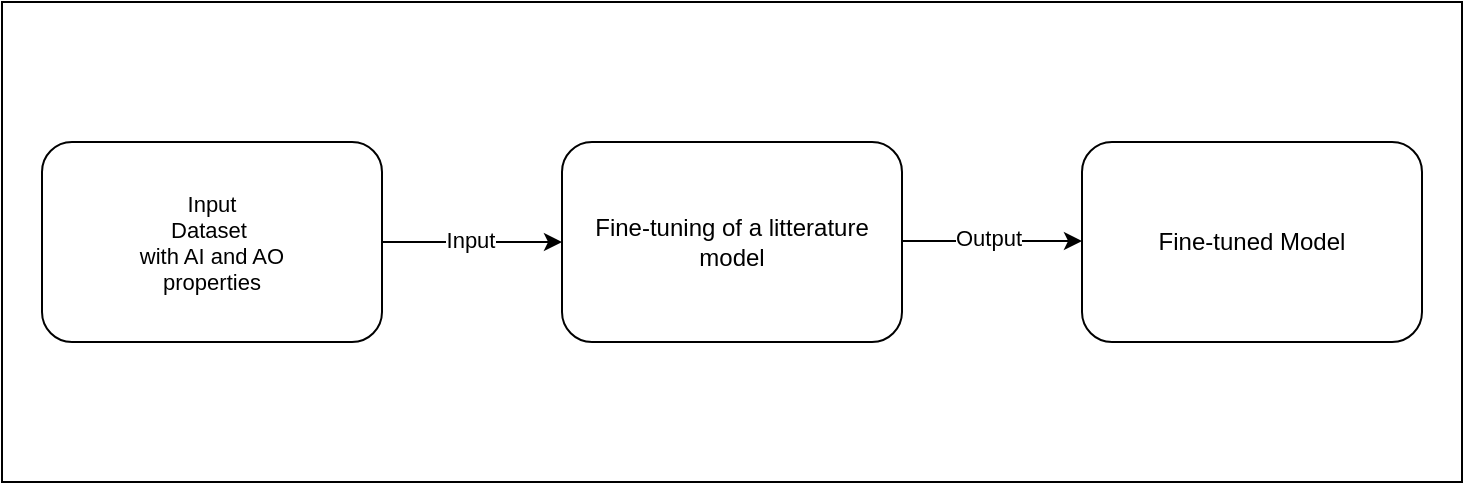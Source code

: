 <mxfile version="25.0.3">
  <diagram id="C5RBs43oDa-KdzZeNtuy" name="Page-1">
    <mxGraphModel dx="2501" dy="746" grid="1" gridSize="10" guides="1" tooltips="1" connect="1" arrows="1" fold="1" page="1" pageScale="1" pageWidth="827" pageHeight="1169" math="0" shadow="0">
      <root>
        <mxCell id="WIyWlLk6GJQsqaUBKTNV-0" />
        <mxCell id="WIyWlLk6GJQsqaUBKTNV-1" parent="WIyWlLk6GJQsqaUBKTNV-0" />
        <mxCell id="COruwddNd0A3hEc_2JoQ-11" value="&lt;br&gt;&lt;br&gt;&lt;div&gt;&lt;br/&gt;&lt;/div&gt;" style="rounded=0;whiteSpace=wrap;html=1;shadow=0;" parent="WIyWlLk6GJQsqaUBKTNV-1" vertex="1">
          <mxGeometry x="-200" y="120" width="730" height="240" as="geometry" />
        </mxCell>
        <mxCell id="COruwddNd0A3hEc_2JoQ-8" style="edgeStyle=orthogonalEdgeStyle;rounded=0;orthogonalLoop=1;jettySize=auto;html=1;exitX=1;exitY=0.5;exitDx=0;exitDy=0;" parent="WIyWlLk6GJQsqaUBKTNV-1" edge="1">
          <mxGeometry relative="1" as="geometry">
            <mxPoint x="340" y="239.5" as="targetPoint" />
            <mxPoint x="250" y="239.5" as="sourcePoint" />
          </mxGeometry>
        </mxCell>
        <mxCell id="COruwddNd0A3hEc_2JoQ-10" value="Output" style="edgeLabel;html=1;align=center;verticalAlign=middle;resizable=0;points=[];" parent="COruwddNd0A3hEc_2JoQ-8" vertex="1" connectable="0">
          <mxGeometry x="-0.05" y="2" relative="1" as="geometry">
            <mxPoint as="offset" />
          </mxGeometry>
        </mxCell>
        <mxCell id="lkSz2ydT6v9gxpICyNii-0" value="Fine-tuning of a litterature model" style="rounded=1;whiteSpace=wrap;html=1;fontSize=12;glass=0;strokeWidth=1;shadow=0;" vertex="1" parent="WIyWlLk6GJQsqaUBKTNV-1">
          <mxGeometry x="80" y="190" width="170" height="100" as="geometry" />
        </mxCell>
        <mxCell id="lkSz2ydT6v9gxpICyNii-4" value="" style="endArrow=classic;html=1;rounded=0;entryX=0;entryY=0.5;entryDx=0;entryDy=0;" edge="1" parent="WIyWlLk6GJQsqaUBKTNV-1">
          <mxGeometry width="50" height="50" relative="1" as="geometry">
            <mxPoint x="-10" y="240" as="sourcePoint" />
            <mxPoint x="80" y="240" as="targetPoint" />
          </mxGeometry>
        </mxCell>
        <mxCell id="lkSz2ydT6v9gxpICyNii-9" value="Input" style="edgeLabel;html=1;align=center;verticalAlign=middle;resizable=0;points=[];" vertex="1" connectable="0" parent="lkSz2ydT6v9gxpICyNii-4">
          <mxGeometry x="-0.022" y="1" relative="1" as="geometry">
            <mxPoint as="offset" />
          </mxGeometry>
        </mxCell>
        <mxCell id="lkSz2ydT6v9gxpICyNii-6" value="&lt;span style=&quot;text-wrap-mode: nowrap; font-size: 11px; background-color: rgb(255, 255, 255);&quot;&gt;Input&lt;/span&gt;&lt;div style=&quot;text-wrap-mode: nowrap; font-size: 11px;&quot;&gt;Dataset&amp;nbsp;&lt;/div&gt;&lt;div style=&quot;text-wrap-mode: nowrap; font-size: 11px;&quot;&gt;with AI and AO&lt;/div&gt;&lt;div style=&quot;text-wrap-mode: nowrap; font-size: 11px;&quot;&gt;properties&lt;/div&gt;" style="rounded=1;whiteSpace=wrap;html=1;fontSize=12;glass=0;strokeWidth=1;shadow=0;" vertex="1" parent="WIyWlLk6GJQsqaUBKTNV-1">
          <mxGeometry x="-180" y="190" width="170" height="100" as="geometry" />
        </mxCell>
        <mxCell id="lkSz2ydT6v9gxpICyNii-7" value="Fine-tuned Model" style="rounded=1;whiteSpace=wrap;html=1;fontSize=12;glass=0;strokeWidth=1;shadow=0;" vertex="1" parent="WIyWlLk6GJQsqaUBKTNV-1">
          <mxGeometry x="340" y="190" width="170" height="100" as="geometry" />
        </mxCell>
      </root>
    </mxGraphModel>
  </diagram>
</mxfile>
